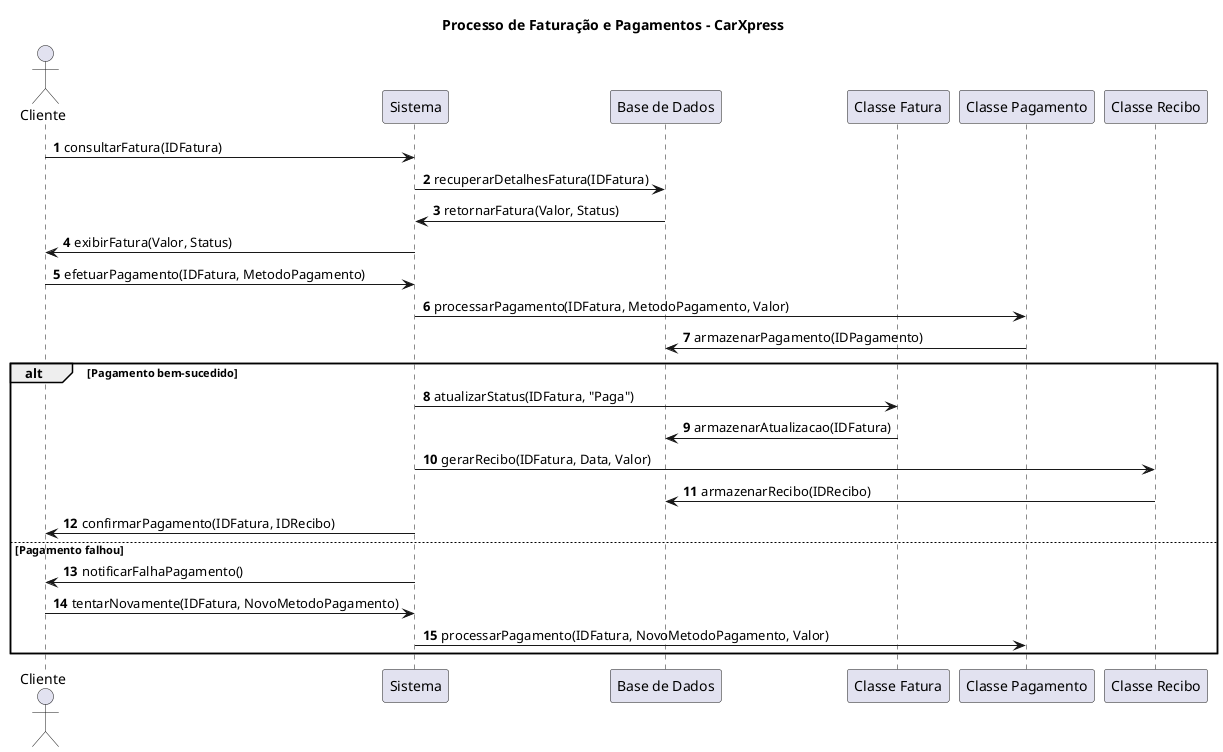 @startuml faturacaopagamentos
autonumber
title Processo de Faturação e Pagamentos - CarXpress

actor Cliente
participant "Sistema" as UI
participant "Base de Dados" as DB
participant "Classe Fatura" as Fatura
participant "Classe Pagamento" as Pagamento
participant "Classe Recibo" as Recibo

Cliente -> UI : consultarFatura(IDFatura)
UI -> DB : recuperarDetalhesFatura(IDFatura)
DB -> UI : retornarFatura(Valor, Status)
UI -> Cliente : exibirFatura(Valor, Status)

Cliente -> UI : efetuarPagamento(IDFatura, MetodoPagamento)
UI -> Pagamento : processarPagamento(IDFatura, MetodoPagamento, Valor)
Pagamento -> DB : armazenarPagamento(IDPagamento)

alt Pagamento bem-sucedido
    UI -> Fatura : atualizarStatus(IDFatura, "Paga")
    Fatura -> DB : armazenarAtualizacao(IDFatura)
    
    UI -> Recibo : gerarRecibo(IDFatura, Data, Valor)
    Recibo -> DB : armazenarRecibo(IDRecibo)
    
    UI -> Cliente : confirmarPagamento(IDFatura, IDRecibo)
else Pagamento falhou
    UI -> Cliente : notificarFalhaPagamento()
    Cliente -> UI : tentarNovamente(IDFatura, NovoMetodoPagamento)
    UI -> Pagamento : processarPagamento(IDFatura, NovoMetodoPagamento, Valor)
end alt

@enduml
